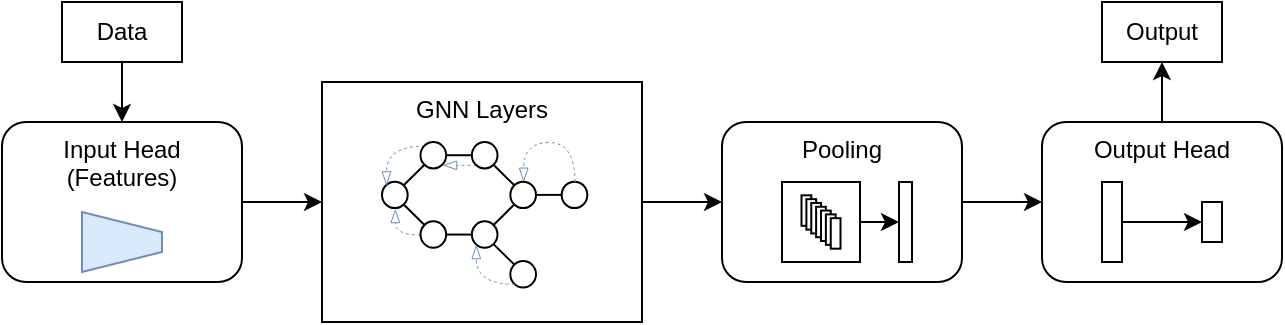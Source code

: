 <mxfile version="20.6.2" type="device"><diagram id="YBOqNnBQdQi8lCitAL8e" name="Page-1"><mxGraphModel dx="450" dy="356" grid="1" gridSize="10" guides="1" tooltips="1" connect="1" arrows="1" fold="1" page="1" pageScale="1" pageWidth="1800" pageHeight="600" math="0" shadow="0"><root><mxCell id="0"/><mxCell id="1" parent="0"/><mxCell id="QyCFEpdcZ3Qpw3mPzPyI-2" value="GNN Layers" style="rounded=0;whiteSpace=wrap;html=1;verticalAlign=top;" vertex="1" parent="1"><mxGeometry x="440" y="140" width="160" height="120" as="geometry"/></mxCell><mxCell id="QyCFEpdcZ3Qpw3mPzPyI-6" style="edgeStyle=orthogonalEdgeStyle;rounded=0;orthogonalLoop=1;jettySize=auto;html=1;exitX=1;exitY=0.5;exitDx=0;exitDy=0;entryX=0;entryY=0.5;entryDx=0;entryDy=0;" edge="1" parent="1" source="QyCFEpdcZ3Qpw3mPzPyI-1" target="QyCFEpdcZ3Qpw3mPzPyI-2"><mxGeometry relative="1" as="geometry"/></mxCell><mxCell id="QyCFEpdcZ3Qpw3mPzPyI-1" value="Input Head&lt;br&gt;(Features)" style="rounded=1;whiteSpace=wrap;html=1;verticalAlign=top;" vertex="1" parent="1"><mxGeometry x="280" y="160" width="120" height="80" as="geometry"/></mxCell><mxCell id="QyCFEpdcZ3Qpw3mPzPyI-7" style="edgeStyle=orthogonalEdgeStyle;rounded=0;orthogonalLoop=1;jettySize=auto;html=1;exitX=1;exitY=0.5;exitDx=0;exitDy=0;entryX=0;entryY=0.5;entryDx=0;entryDy=0;" edge="1" parent="1" source="QyCFEpdcZ3Qpw3mPzPyI-2" target="QyCFEpdcZ3Qpw3mPzPyI-3"><mxGeometry relative="1" as="geometry"/></mxCell><mxCell id="QyCFEpdcZ3Qpw3mPzPyI-8" style="edgeStyle=orthogonalEdgeStyle;rounded=0;orthogonalLoop=1;jettySize=auto;html=1;exitX=1;exitY=0.5;exitDx=0;exitDy=0;entryX=0;entryY=0.5;entryDx=0;entryDy=0;" edge="1" parent="1" source="QyCFEpdcZ3Qpw3mPzPyI-3" target="QyCFEpdcZ3Qpw3mPzPyI-4"><mxGeometry relative="1" as="geometry"/></mxCell><mxCell id="QyCFEpdcZ3Qpw3mPzPyI-3" value="Pooling" style="rounded=1;whiteSpace=wrap;html=1;verticalAlign=top;" vertex="1" parent="1"><mxGeometry x="640" y="160" width="120" height="80" as="geometry"/></mxCell><mxCell id="QyCFEpdcZ3Qpw3mPzPyI-84" style="edgeStyle=orthogonalEdgeStyle;curved=1;rounded=0;orthogonalLoop=1;jettySize=auto;html=1;exitX=0.5;exitY=0;exitDx=0;exitDy=0;entryX=0.5;entryY=1;entryDx=0;entryDy=0;strokeWidth=1;endArrow=classic;endFill=1;" edge="1" parent="1" source="QyCFEpdcZ3Qpw3mPzPyI-4" target="QyCFEpdcZ3Qpw3mPzPyI-83"><mxGeometry relative="1" as="geometry"/></mxCell><mxCell id="QyCFEpdcZ3Qpw3mPzPyI-4" value="Output Head" style="rounded=1;whiteSpace=wrap;html=1;verticalAlign=top;" vertex="1" parent="1"><mxGeometry x="800" y="160" width="120" height="80" as="geometry"/></mxCell><mxCell id="QyCFEpdcZ3Qpw3mPzPyI-46" value="" style="shape=trapezoid;perimeter=trapezoidPerimeter;whiteSpace=wrap;html=1;fixedSize=1;rotation=90;size=10;fillColor=#dae8fc;strokeColor=#6c8ebf;" vertex="1" parent="1"><mxGeometry x="325" y="200" width="30" height="40" as="geometry"/></mxCell><mxCell id="QyCFEpdcZ3Qpw3mPzPyI-62" value="" style="group" vertex="1" connectable="0" parent="1"><mxGeometry x="670" y="190" width="65" height="40" as="geometry"/></mxCell><mxCell id="QyCFEpdcZ3Qpw3mPzPyI-58" value="" style="group" vertex="1" connectable="0" parent="QyCFEpdcZ3Qpw3mPzPyI-62"><mxGeometry x="9.75" y="6.667" width="19.5" height="26.667" as="geometry"/></mxCell><mxCell id="QyCFEpdcZ3Qpw3mPzPyI-47" value="" style="rounded=0;whiteSpace=wrap;html=1;" vertex="1" parent="QyCFEpdcZ3Qpw3mPzPyI-58"><mxGeometry width="4.875" height="15.238" as="geometry"/></mxCell><mxCell id="QyCFEpdcZ3Qpw3mPzPyI-52" value="" style="rounded=0;whiteSpace=wrap;html=1;" vertex="1" parent="QyCFEpdcZ3Qpw3mPzPyI-58"><mxGeometry x="2.438" y="1.905" width="4.875" height="15.238" as="geometry"/></mxCell><mxCell id="QyCFEpdcZ3Qpw3mPzPyI-53" value="" style="rounded=0;whiteSpace=wrap;html=1;" vertex="1" parent="QyCFEpdcZ3Qpw3mPzPyI-58"><mxGeometry x="4.875" y="3.81" width="4.875" height="15.238" as="geometry"/></mxCell><mxCell id="QyCFEpdcZ3Qpw3mPzPyI-54" value="" style="rounded=0;whiteSpace=wrap;html=1;" vertex="1" parent="QyCFEpdcZ3Qpw3mPzPyI-58"><mxGeometry x="7.312" y="5.714" width="4.875" height="15.238" as="geometry"/></mxCell><mxCell id="QyCFEpdcZ3Qpw3mPzPyI-55" value="" style="rounded=0;whiteSpace=wrap;html=1;" vertex="1" parent="QyCFEpdcZ3Qpw3mPzPyI-58"><mxGeometry x="9.75" y="7.619" width="4.875" height="15.238" as="geometry"/></mxCell><mxCell id="QyCFEpdcZ3Qpw3mPzPyI-56" value="" style="rounded=0;whiteSpace=wrap;html=1;" vertex="1" parent="QyCFEpdcZ3Qpw3mPzPyI-58"><mxGeometry x="12.188" y="9.524" width="4.875" height="15.238" as="geometry"/></mxCell><mxCell id="QyCFEpdcZ3Qpw3mPzPyI-57" value="" style="rounded=0;whiteSpace=wrap;html=1;" vertex="1" parent="QyCFEpdcZ3Qpw3mPzPyI-58"><mxGeometry x="14.625" y="11.429" width="4.875" height="15.238" as="geometry"/></mxCell><mxCell id="QyCFEpdcZ3Qpw3mPzPyI-59" value="" style="rounded=0;whiteSpace=wrap;html=1;" vertex="1" parent="QyCFEpdcZ3Qpw3mPzPyI-62"><mxGeometry x="58.5" width="6.5" height="40" as="geometry"/></mxCell><mxCell id="QyCFEpdcZ3Qpw3mPzPyI-61" style="edgeStyle=none;rounded=0;orthogonalLoop=1;jettySize=auto;html=1;exitX=1;exitY=0.5;exitDx=0;exitDy=0;entryX=0;entryY=0.5;entryDx=0;entryDy=0;endArrow=classic;endFill=1;" edge="1" parent="QyCFEpdcZ3Qpw3mPzPyI-62" source="QyCFEpdcZ3Qpw3mPzPyI-60" target="QyCFEpdcZ3Qpw3mPzPyI-59"><mxGeometry relative="1" as="geometry"/></mxCell><mxCell id="QyCFEpdcZ3Qpw3mPzPyI-60" value="" style="rounded=0;whiteSpace=wrap;html=1;fillColor=none;" vertex="1" parent="QyCFEpdcZ3Qpw3mPzPyI-62"><mxGeometry width="39" height="40" as="geometry"/></mxCell><mxCell id="QyCFEpdcZ3Qpw3mPzPyI-77" value="" style="group" vertex="1" connectable="0" parent="1"><mxGeometry x="470" y="170" width="110" height="80" as="geometry"/></mxCell><mxCell id="QyCFEpdcZ3Qpw3mPzPyI-28" value="" style="ellipse;whiteSpace=wrap;html=1;movable=1;resizable=1;rotatable=1;deletable=1;editable=1;connectable=1;" vertex="1" parent="QyCFEpdcZ3Qpw3mPzPyI-77"><mxGeometry y="19.835" width="12.833" height="13.223" as="geometry"/></mxCell><mxCell id="QyCFEpdcZ3Qpw3mPzPyI-29" value="" style="ellipse;whiteSpace=wrap;html=1;movable=1;resizable=1;rotatable=1;deletable=1;editable=1;connectable=1;" vertex="1" parent="QyCFEpdcZ3Qpw3mPzPyI-77"><mxGeometry x="89.833" y="19.835" width="12.833" height="13.223" as="geometry"/></mxCell><mxCell id="QyCFEpdcZ3Qpw3mPzPyI-30" value="" style="ellipse;whiteSpace=wrap;html=1;movable=1;resizable=1;rotatable=1;deletable=1;editable=1;connectable=1;" vertex="1" parent="QyCFEpdcZ3Qpw3mPzPyI-77"><mxGeometry x="64.167" y="59.504" width="12.833" height="13.223" as="geometry"/></mxCell><mxCell id="QyCFEpdcZ3Qpw3mPzPyI-68" style="edgeStyle=orthogonalEdgeStyle;curved=1;rounded=0;orthogonalLoop=1;jettySize=auto;html=1;exitX=0;exitY=0;exitDx=0;exitDy=0;entryX=0;entryY=0;entryDx=0;entryDy=0;endArrow=blockThin;endFill=0;strokeWidth=0.5;dashed=1;fillColor=#dae8fc;strokeColor=#6c8ebf;" edge="1" parent="QyCFEpdcZ3Qpw3mPzPyI-77" source="QyCFEpdcZ3Qpw3mPzPyI-31" target="QyCFEpdcZ3Qpw3mPzPyI-28"><mxGeometry relative="1" as="geometry"/></mxCell><mxCell id="QyCFEpdcZ3Qpw3mPzPyI-31" value="" style="ellipse;whiteSpace=wrap;html=1;movable=1;resizable=1;rotatable=1;deletable=1;editable=1;connectable=1;" vertex="1" parent="QyCFEpdcZ3Qpw3mPzPyI-77"><mxGeometry x="19.25" width="12.833" height="13.223" as="geometry"/></mxCell><mxCell id="QyCFEpdcZ3Qpw3mPzPyI-32" style="rounded=0;orthogonalLoop=1;jettySize=auto;html=1;exitX=1;exitY=0;exitDx=0;exitDy=0;entryX=0;entryY=1;entryDx=0;entryDy=0;endArrow=none;endFill=0;movable=1;resizable=1;rotatable=1;deletable=1;editable=1;connectable=1;" edge="1" parent="QyCFEpdcZ3Qpw3mPzPyI-77" source="QyCFEpdcZ3Qpw3mPzPyI-28" target="QyCFEpdcZ3Qpw3mPzPyI-31"><mxGeometry relative="1" as="geometry"/></mxCell><mxCell id="QyCFEpdcZ3Qpw3mPzPyI-33" style="edgeStyle=none;rounded=0;orthogonalLoop=1;jettySize=auto;html=1;exitX=1;exitY=1;exitDx=0;exitDy=0;entryX=0;entryY=0;entryDx=0;entryDy=0;endArrow=none;endFill=0;movable=1;resizable=1;rotatable=1;deletable=1;editable=1;connectable=1;" edge="1" parent="QyCFEpdcZ3Qpw3mPzPyI-77" source="QyCFEpdcZ3Qpw3mPzPyI-34" target="QyCFEpdcZ3Qpw3mPzPyI-30"><mxGeometry relative="1" as="geometry"/></mxCell><mxCell id="QyCFEpdcZ3Qpw3mPzPyI-34" value="" style="ellipse;whiteSpace=wrap;html=1;movable=1;resizable=1;rotatable=1;deletable=1;editable=1;connectable=1;" vertex="1" parent="QyCFEpdcZ3Qpw3mPzPyI-77"><mxGeometry x="44.917" y="39.669" width="12.833" height="13.223" as="geometry"/></mxCell><mxCell id="QyCFEpdcZ3Qpw3mPzPyI-76" style="edgeStyle=orthogonalEdgeStyle;curved=1;rounded=0;orthogonalLoop=1;jettySize=auto;html=1;exitX=0;exitY=1;exitDx=0;exitDy=0;entryX=0;entryY=1;entryDx=0;entryDy=0;dashed=1;strokeWidth=0.5;endArrow=blockThin;endFill=0;fillColor=#dae8fc;strokeColor=#6c8ebf;" edge="1" parent="QyCFEpdcZ3Qpw3mPzPyI-77" source="QyCFEpdcZ3Qpw3mPzPyI-30" target="QyCFEpdcZ3Qpw3mPzPyI-34"><mxGeometry relative="1" as="geometry"/></mxCell><mxCell id="QyCFEpdcZ3Qpw3mPzPyI-73" style="edgeStyle=orthogonalEdgeStyle;curved=1;rounded=0;orthogonalLoop=1;jettySize=auto;html=1;exitX=0;exitY=1;exitDx=0;exitDy=0;entryX=1;entryY=1;entryDx=0;entryDy=0;dashed=1;strokeWidth=0.5;endArrow=blockThin;endFill=0;fillColor=#dae8fc;strokeColor=#6c8ebf;" edge="1" parent="QyCFEpdcZ3Qpw3mPzPyI-77" source="QyCFEpdcZ3Qpw3mPzPyI-35" target="QyCFEpdcZ3Qpw3mPzPyI-31"><mxGeometry relative="1" as="geometry"/></mxCell><mxCell id="QyCFEpdcZ3Qpw3mPzPyI-35" value="" style="ellipse;whiteSpace=wrap;html=1;movable=1;resizable=1;rotatable=1;deletable=1;editable=1;connectable=1;" vertex="1" parent="QyCFEpdcZ3Qpw3mPzPyI-77"><mxGeometry x="44.917" width="12.833" height="13.223" as="geometry"/></mxCell><mxCell id="QyCFEpdcZ3Qpw3mPzPyI-36" style="edgeStyle=none;rounded=0;orthogonalLoop=1;jettySize=auto;html=1;exitX=1;exitY=0.5;exitDx=0;exitDy=0;entryX=0;entryY=0.5;entryDx=0;entryDy=0;endArrow=none;endFill=0;movable=1;resizable=1;rotatable=1;deletable=1;editable=1;connectable=1;" edge="1" parent="QyCFEpdcZ3Qpw3mPzPyI-77" source="QyCFEpdcZ3Qpw3mPzPyI-31" target="QyCFEpdcZ3Qpw3mPzPyI-35"><mxGeometry relative="1" as="geometry"/></mxCell><mxCell id="QyCFEpdcZ3Qpw3mPzPyI-37" style="edgeStyle=none;rounded=0;orthogonalLoop=1;jettySize=auto;html=1;exitX=0;exitY=0;exitDx=0;exitDy=0;entryX=1;entryY=1;entryDx=0;entryDy=0;endArrow=none;endFill=0;movable=1;resizable=1;rotatable=1;deletable=1;editable=1;connectable=1;" edge="1" parent="QyCFEpdcZ3Qpw3mPzPyI-77" source="QyCFEpdcZ3Qpw3mPzPyI-38" target="QyCFEpdcZ3Qpw3mPzPyI-28"><mxGeometry relative="1" as="geometry"/></mxCell><mxCell id="QyCFEpdcZ3Qpw3mPzPyI-70" style="edgeStyle=orthogonalEdgeStyle;curved=1;rounded=0;orthogonalLoop=1;jettySize=auto;html=1;exitX=0;exitY=0.5;exitDx=0;exitDy=0;entryX=0.5;entryY=1;entryDx=0;entryDy=0;dashed=1;strokeWidth=0.5;endArrow=blockThin;endFill=0;fillColor=#dae8fc;strokeColor=#6c8ebf;" edge="1" parent="QyCFEpdcZ3Qpw3mPzPyI-77" source="QyCFEpdcZ3Qpw3mPzPyI-38" target="QyCFEpdcZ3Qpw3mPzPyI-28"><mxGeometry relative="1" as="geometry"/></mxCell><mxCell id="QyCFEpdcZ3Qpw3mPzPyI-38" value="" style="ellipse;whiteSpace=wrap;html=1;movable=1;resizable=1;rotatable=1;deletable=1;editable=1;connectable=1;" vertex="1" parent="QyCFEpdcZ3Qpw3mPzPyI-77"><mxGeometry x="19.25" y="39.669" width="12.833" height="13.223" as="geometry"/></mxCell><mxCell id="QyCFEpdcZ3Qpw3mPzPyI-39" style="edgeStyle=none;rounded=0;orthogonalLoop=1;jettySize=auto;html=1;exitX=0;exitY=0.5;exitDx=0;exitDy=0;entryX=1;entryY=0.5;entryDx=0;entryDy=0;endArrow=none;endFill=0;movable=1;resizable=1;rotatable=1;deletable=1;editable=1;connectable=1;" edge="1" parent="QyCFEpdcZ3Qpw3mPzPyI-77" source="QyCFEpdcZ3Qpw3mPzPyI-34" target="QyCFEpdcZ3Qpw3mPzPyI-38"><mxGeometry relative="1" as="geometry"/></mxCell><mxCell id="QyCFEpdcZ3Qpw3mPzPyI-40" style="edgeStyle=none;rounded=0;orthogonalLoop=1;jettySize=auto;html=1;exitX=0;exitY=1;exitDx=0;exitDy=0;entryX=1;entryY=0;entryDx=0;entryDy=0;endArrow=none;endFill=0;movable=1;resizable=1;rotatable=1;deletable=1;editable=1;connectable=1;" edge="1" parent="QyCFEpdcZ3Qpw3mPzPyI-77" source="QyCFEpdcZ3Qpw3mPzPyI-42" target="QyCFEpdcZ3Qpw3mPzPyI-34"><mxGeometry relative="1" as="geometry"/></mxCell><mxCell id="QyCFEpdcZ3Qpw3mPzPyI-41" style="edgeStyle=none;rounded=0;orthogonalLoop=1;jettySize=auto;html=1;exitX=1;exitY=0.5;exitDx=0;exitDy=0;entryX=0;entryY=0.5;entryDx=0;entryDy=0;endArrow=none;endFill=0;movable=1;resizable=1;rotatable=1;deletable=1;editable=1;connectable=1;" edge="1" parent="QyCFEpdcZ3Qpw3mPzPyI-77" source="QyCFEpdcZ3Qpw3mPzPyI-42" target="QyCFEpdcZ3Qpw3mPzPyI-29"><mxGeometry relative="1" as="geometry"/></mxCell><mxCell id="QyCFEpdcZ3Qpw3mPzPyI-42" value="" style="ellipse;whiteSpace=wrap;html=1;movable=1;resizable=1;rotatable=1;deletable=1;editable=1;connectable=1;" vertex="1" parent="QyCFEpdcZ3Qpw3mPzPyI-77"><mxGeometry x="64.167" y="19.835" width="12.833" height="13.223" as="geometry"/></mxCell><mxCell id="QyCFEpdcZ3Qpw3mPzPyI-43" style="edgeStyle=none;rounded=0;orthogonalLoop=1;jettySize=auto;html=1;exitX=1;exitY=1;exitDx=0;exitDy=0;entryX=0;entryY=0;entryDx=0;entryDy=0;endArrow=none;endFill=0;movable=1;resizable=1;rotatable=1;deletable=1;editable=1;connectable=1;" edge="1" parent="QyCFEpdcZ3Qpw3mPzPyI-77" source="QyCFEpdcZ3Qpw3mPzPyI-35" target="QyCFEpdcZ3Qpw3mPzPyI-42"><mxGeometry relative="1" as="geometry"/></mxCell><mxCell id="QyCFEpdcZ3Qpw3mPzPyI-74" style="edgeStyle=orthogonalEdgeStyle;curved=1;rounded=0;orthogonalLoop=1;jettySize=auto;html=1;exitX=0.5;exitY=0;exitDx=0;exitDy=0;entryX=0.5;entryY=0;entryDx=0;entryDy=0;dashed=1;strokeWidth=0.5;endArrow=blockThin;endFill=0;fillColor=#dae8fc;strokeColor=#6c8ebf;" edge="1" parent="QyCFEpdcZ3Qpw3mPzPyI-77" source="QyCFEpdcZ3Qpw3mPzPyI-29" target="QyCFEpdcZ3Qpw3mPzPyI-42"><mxGeometry relative="1" as="geometry"><Array as="points"><mxPoint x="96.067"/><mxPoint x="70.4"/></Array></mxGeometry></mxCell><mxCell id="QyCFEpdcZ3Qpw3mPzPyI-81" style="edgeStyle=orthogonalEdgeStyle;curved=1;rounded=0;orthogonalLoop=1;jettySize=auto;html=1;exitX=0.5;exitY=1;exitDx=0;exitDy=0;entryX=0.5;entryY=0;entryDx=0;entryDy=0;strokeWidth=1;endArrow=classic;endFill=1;" edge="1" parent="1" source="QyCFEpdcZ3Qpw3mPzPyI-80" target="QyCFEpdcZ3Qpw3mPzPyI-1"><mxGeometry relative="1" as="geometry"/></mxCell><mxCell id="QyCFEpdcZ3Qpw3mPzPyI-80" value="Data" style="text;html=1;strokeColor=default;fillColor=none;align=center;verticalAlign=middle;whiteSpace=wrap;rounded=0;" vertex="1" parent="1"><mxGeometry x="310" y="100" width="60" height="30" as="geometry"/></mxCell><mxCell id="QyCFEpdcZ3Qpw3mPzPyI-83" value="Output" style="text;html=1;strokeColor=default;fillColor=none;align=center;verticalAlign=middle;whiteSpace=wrap;rounded=0;" vertex="1" parent="1"><mxGeometry x="830" y="100" width="60" height="30" as="geometry"/></mxCell><mxCell id="QyCFEpdcZ3Qpw3mPzPyI-63" value="" style="rounded=0;whiteSpace=wrap;html=1;fillColor=none;" vertex="1" parent="1"><mxGeometry x="830" y="190" width="10" height="40" as="geometry"/></mxCell><mxCell id="QyCFEpdcZ3Qpw3mPzPyI-64" value="" style="rounded=0;whiteSpace=wrap;html=1;fillColor=none;" vertex="1" parent="1"><mxGeometry x="880" y="200" width="10" height="20" as="geometry"/></mxCell><mxCell id="QyCFEpdcZ3Qpw3mPzPyI-65" style="edgeStyle=none;rounded=0;orthogonalLoop=1;jettySize=auto;html=1;exitX=1;exitY=0.5;exitDx=0;exitDy=0;entryX=0;entryY=0.5;entryDx=0;entryDy=0;endArrow=classic;endFill=1;" edge="1" parent="1" source="QyCFEpdcZ3Qpw3mPzPyI-63" target="QyCFEpdcZ3Qpw3mPzPyI-64"><mxGeometry relative="1" as="geometry"/></mxCell></root></mxGraphModel></diagram></mxfile>